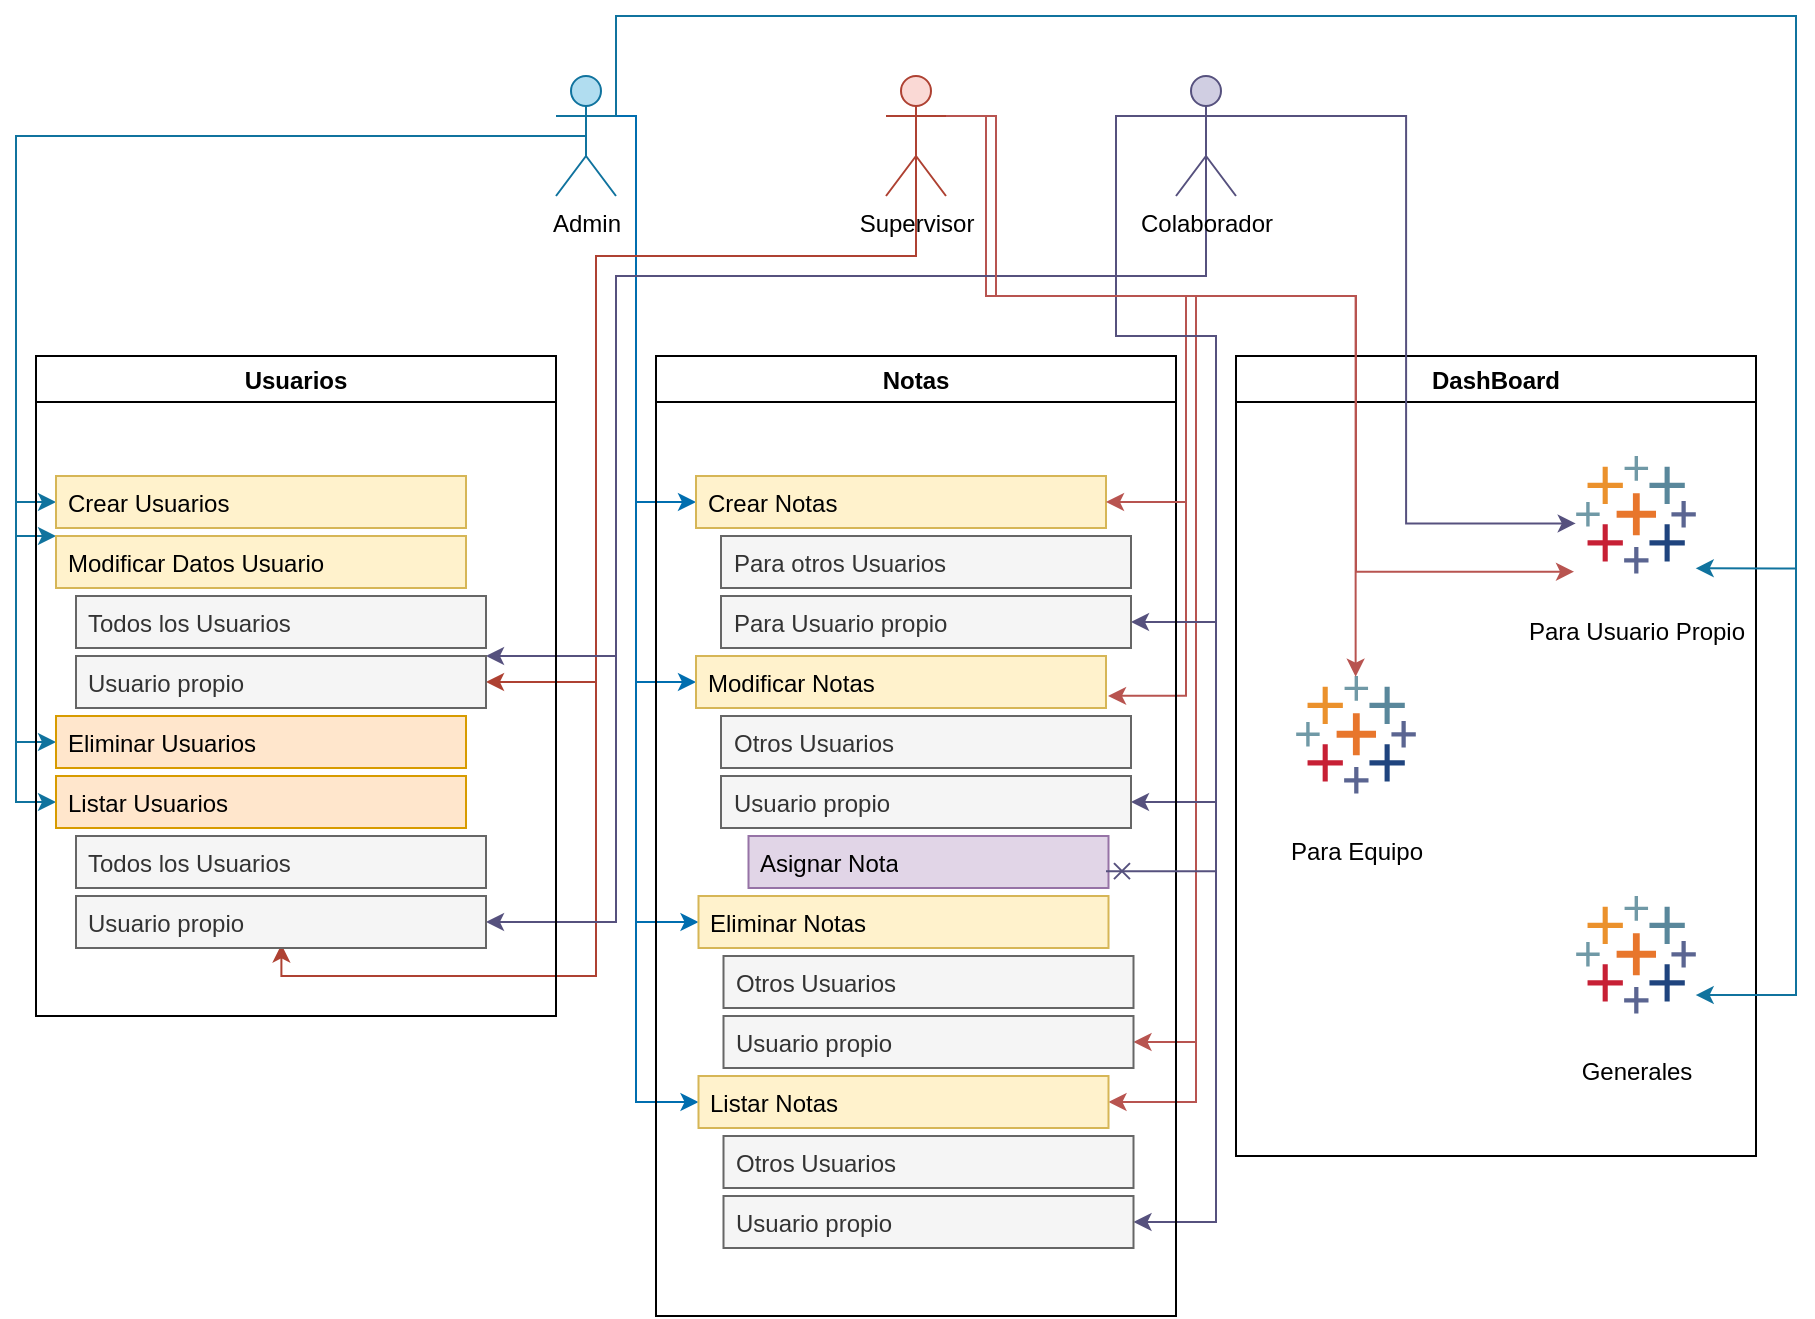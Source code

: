 <mxfile version="24.4.14" type="github">
  <diagram name="Página-1" id="HK_hRzkJzCr3H_7PqZH8">
    <mxGraphModel dx="1575" dy="972" grid="1" gridSize="10" guides="1" tooltips="1" connect="1" arrows="1" fold="1" page="1" pageScale="1" pageWidth="827" pageHeight="1169" math="0" shadow="0">
      <root>
        <mxCell id="0" />
        <mxCell id="1" parent="0" />
        <mxCell id="8RdS8d504PIiQYttvpsd-12" style="edgeStyle=orthogonalEdgeStyle;rounded=0;orthogonalLoop=1;jettySize=auto;html=1;exitX=0.5;exitY=0.5;exitDx=0;exitDy=0;exitPerimeter=0;entryX=0;entryY=0.5;entryDx=0;entryDy=0;fillColor=#b1ddf0;strokeColor=#10739e;" parent="1" source="8RdS8d504PIiQYttvpsd-1" target="8RdS8d504PIiQYttvpsd-8" edge="1">
          <mxGeometry relative="1" as="geometry">
            <Array as="points">
              <mxPoint x="30" y="70" />
              <mxPoint x="30" y="253" />
            </Array>
          </mxGeometry>
        </mxCell>
        <mxCell id="8RdS8d504PIiQYttvpsd-13" style="edgeStyle=orthogonalEdgeStyle;rounded=0;orthogonalLoop=1;jettySize=auto;html=1;exitX=0.5;exitY=0.5;exitDx=0;exitDy=0;exitPerimeter=0;fillColor=#b1ddf0;strokeColor=#10739e;" parent="1" source="8RdS8d504PIiQYttvpsd-1" target="8RdS8d504PIiQYttvpsd-9" edge="1">
          <mxGeometry relative="1" as="geometry">
            <Array as="points">
              <mxPoint x="30" y="70" />
              <mxPoint x="30" y="270" />
            </Array>
          </mxGeometry>
        </mxCell>
        <mxCell id="8RdS8d504PIiQYttvpsd-14" style="edgeStyle=orthogonalEdgeStyle;rounded=0;orthogonalLoop=1;jettySize=auto;html=1;exitX=0.5;exitY=0.5;exitDx=0;exitDy=0;exitPerimeter=0;entryX=0;entryY=0.5;entryDx=0;entryDy=0;fillColor=#b1ddf0;strokeColor=#10739e;" parent="1" source="8RdS8d504PIiQYttvpsd-1" target="8RdS8d504PIiQYttvpsd-10" edge="1">
          <mxGeometry relative="1" as="geometry">
            <Array as="points">
              <mxPoint x="30" y="70" />
              <mxPoint x="30" y="373" />
            </Array>
          </mxGeometry>
        </mxCell>
        <mxCell id="8RdS8d504PIiQYttvpsd-15" style="edgeStyle=orthogonalEdgeStyle;rounded=0;orthogonalLoop=1;jettySize=auto;html=1;exitX=0.5;exitY=0.5;exitDx=0;exitDy=0;exitPerimeter=0;fillColor=#b1ddf0;strokeColor=#10739e;entryX=0;entryY=0.5;entryDx=0;entryDy=0;" parent="1" source="8RdS8d504PIiQYttvpsd-1" target="8RdS8d504PIiQYttvpsd-11" edge="1">
          <mxGeometry relative="1" as="geometry">
            <Array as="points">
              <mxPoint x="30" y="70" />
              <mxPoint x="30" y="403" />
            </Array>
          </mxGeometry>
        </mxCell>
        <mxCell id="behr8fd_5uEWThHNxqmk-12" style="edgeStyle=orthogonalEdgeStyle;rounded=0;orthogonalLoop=1;jettySize=auto;html=1;exitX=1;exitY=0.333;exitDx=0;exitDy=0;exitPerimeter=0;entryX=0;entryY=0.5;entryDx=0;entryDy=0;fillColor=#1ba1e2;strokeColor=#006EAF;" edge="1" parent="1" source="8RdS8d504PIiQYttvpsd-1" target="8RdS8d504PIiQYttvpsd-29">
          <mxGeometry relative="1" as="geometry">
            <Array as="points">
              <mxPoint x="340" y="60" />
              <mxPoint x="340" y="253" />
            </Array>
          </mxGeometry>
        </mxCell>
        <mxCell id="behr8fd_5uEWThHNxqmk-13" style="edgeStyle=orthogonalEdgeStyle;rounded=0;orthogonalLoop=1;jettySize=auto;html=1;exitX=1;exitY=0.333;exitDx=0;exitDy=0;exitPerimeter=0;entryX=0;entryY=0.5;entryDx=0;entryDy=0;fillColor=#1ba1e2;strokeColor=#006EAF;" edge="1" parent="1" source="8RdS8d504PIiQYttvpsd-1" target="8RdS8d504PIiQYttvpsd-30">
          <mxGeometry relative="1" as="geometry">
            <Array as="points">
              <mxPoint x="340" y="60" />
              <mxPoint x="340" y="343" />
            </Array>
          </mxGeometry>
        </mxCell>
        <mxCell id="behr8fd_5uEWThHNxqmk-14" style="edgeStyle=orthogonalEdgeStyle;rounded=0;orthogonalLoop=1;jettySize=auto;html=1;exitX=1;exitY=0.333;exitDx=0;exitDy=0;exitPerimeter=0;entryX=0;entryY=0.5;entryDx=0;entryDy=0;fillColor=#1ba1e2;strokeColor=#006EAF;" edge="1" parent="1" source="8RdS8d504PIiQYttvpsd-1" target="behr8fd_5uEWThHNxqmk-5">
          <mxGeometry relative="1" as="geometry">
            <Array as="points">
              <mxPoint x="340" y="60" />
              <mxPoint x="340" y="463" />
            </Array>
          </mxGeometry>
        </mxCell>
        <mxCell id="behr8fd_5uEWThHNxqmk-17" style="edgeStyle=orthogonalEdgeStyle;rounded=0;orthogonalLoop=1;jettySize=auto;html=1;exitX=1;exitY=0.333;exitDx=0;exitDy=0;exitPerimeter=0;entryX=0;entryY=0.5;entryDx=0;entryDy=0;fillColor=#1ba1e2;strokeColor=#006EAF;" edge="1" parent="1" source="8RdS8d504PIiQYttvpsd-1" target="behr8fd_5uEWThHNxqmk-8">
          <mxGeometry relative="1" as="geometry">
            <Array as="points">
              <mxPoint x="340" y="60" />
              <mxPoint x="340" y="553" />
            </Array>
          </mxGeometry>
        </mxCell>
        <mxCell id="8RdS8d504PIiQYttvpsd-1" value="Admin" style="shape=umlActor;verticalLabelPosition=bottom;verticalAlign=top;html=1;outlineConnect=0;fillColor=#b1ddf0;strokeColor=#10739e;" parent="1" vertex="1">
          <mxGeometry x="300" y="40" width="30" height="60" as="geometry" />
        </mxCell>
        <mxCell id="8RdS8d504PIiQYttvpsd-20" style="edgeStyle=orthogonalEdgeStyle;rounded=0;orthogonalLoop=1;jettySize=auto;html=1;exitX=0.5;exitY=0.5;exitDx=0;exitDy=0;exitPerimeter=0;entryX=1;entryY=0.5;entryDx=0;entryDy=0;fillColor=#fad9d5;strokeColor=#ae4132;" parent="1" source="8RdS8d504PIiQYttvpsd-3" target="8RdS8d504PIiQYttvpsd-17" edge="1">
          <mxGeometry relative="1" as="geometry">
            <Array as="points">
              <mxPoint x="480" y="130" />
              <mxPoint x="320" y="130" />
              <mxPoint x="320" y="343" />
            </Array>
          </mxGeometry>
        </mxCell>
        <mxCell id="8RdS8d504PIiQYttvpsd-21" style="edgeStyle=orthogonalEdgeStyle;rounded=0;orthogonalLoop=1;jettySize=auto;html=1;exitX=0.5;exitY=0.5;exitDx=0;exitDy=0;exitPerimeter=0;fillColor=#fad9d5;strokeColor=#ae4132;entryX=0.501;entryY=0.931;entryDx=0;entryDy=0;entryPerimeter=0;" parent="1" source="8RdS8d504PIiQYttvpsd-3" target="8RdS8d504PIiQYttvpsd-19" edge="1">
          <mxGeometry relative="1" as="geometry">
            <Array as="points">
              <mxPoint x="480" y="130" />
              <mxPoint x="320" y="130" />
              <mxPoint x="320" y="490" />
              <mxPoint x="163" y="490" />
            </Array>
            <mxPoint x="160" y="480" as="targetPoint" />
          </mxGeometry>
        </mxCell>
        <mxCell id="behr8fd_5uEWThHNxqmk-19" style="edgeStyle=orthogonalEdgeStyle;rounded=0;orthogonalLoop=1;jettySize=auto;html=1;exitX=1;exitY=0.333;exitDx=0;exitDy=0;exitPerimeter=0;fillColor=#f8cecc;strokeColor=#b85450;entryX=1.005;entryY=0.767;entryDx=0;entryDy=0;entryPerimeter=0;" edge="1" parent="1" target="8RdS8d504PIiQYttvpsd-30">
          <mxGeometry relative="1" as="geometry">
            <mxPoint x="490" y="60" as="sourcePoint" />
            <mxPoint x="590" y="323" as="targetPoint" />
            <Array as="points">
              <mxPoint x="515" y="60" />
              <mxPoint x="515" y="150" />
              <mxPoint x="615" y="150" />
              <mxPoint x="615" y="350" />
            </Array>
          </mxGeometry>
        </mxCell>
        <mxCell id="behr8fd_5uEWThHNxqmk-23" style="edgeStyle=orthogonalEdgeStyle;rounded=0;orthogonalLoop=1;jettySize=auto;html=1;exitX=1;exitY=0.333;exitDx=0;exitDy=0;exitPerimeter=0;entryX=1;entryY=0.5;entryDx=0;entryDy=0;fillColor=#f8cecc;gradientColor=#ea6b66;strokeColor=#b85450;" edge="1" parent="1" source="8RdS8d504PIiQYttvpsd-3" target="behr8fd_5uEWThHNxqmk-7">
          <mxGeometry relative="1" as="geometry">
            <Array as="points">
              <mxPoint x="520" y="60" />
              <mxPoint x="520" y="150" />
              <mxPoint x="620" y="150" />
              <mxPoint x="620" y="523" />
            </Array>
          </mxGeometry>
        </mxCell>
        <mxCell id="behr8fd_5uEWThHNxqmk-24" style="edgeStyle=orthogonalEdgeStyle;rounded=0;orthogonalLoop=1;jettySize=auto;html=1;exitX=1;exitY=0.333;exitDx=0;exitDy=0;exitPerimeter=0;entryX=1;entryY=0.5;entryDx=0;entryDy=0;fillColor=#f8cecc;gradientColor=#ea6b66;strokeColor=#b85450;" edge="1" parent="1" source="8RdS8d504PIiQYttvpsd-3" target="behr8fd_5uEWThHNxqmk-8">
          <mxGeometry relative="1" as="geometry">
            <Array as="points">
              <mxPoint x="520" y="60" />
              <mxPoint x="520" y="150" />
              <mxPoint x="620" y="150" />
              <mxPoint x="620" y="553" />
            </Array>
          </mxGeometry>
        </mxCell>
        <mxCell id="8RdS8d504PIiQYttvpsd-3" value="Supervisor" style="shape=umlActor;verticalLabelPosition=bottom;verticalAlign=top;html=1;outlineConnect=0;fillColor=#fad9d5;strokeColor=#ae4132;" parent="1" vertex="1">
          <mxGeometry x="465" y="40" width="30" height="60" as="geometry" />
        </mxCell>
        <mxCell id="8RdS8d504PIiQYttvpsd-24" style="edgeStyle=orthogonalEdgeStyle;rounded=0;orthogonalLoop=1;jettySize=auto;html=1;exitX=0.5;exitY=0.5;exitDx=0;exitDy=0;exitPerimeter=0;fillColor=#d0cee2;strokeColor=#56517e;" parent="1" source="8RdS8d504PIiQYttvpsd-4" target="8RdS8d504PIiQYttvpsd-17" edge="1">
          <mxGeometry relative="1" as="geometry">
            <Array as="points">
              <mxPoint x="625" y="140" />
              <mxPoint x="330" y="140" />
              <mxPoint x="330" y="330" />
            </Array>
          </mxGeometry>
        </mxCell>
        <mxCell id="8RdS8d504PIiQYttvpsd-25" style="edgeStyle=orthogonalEdgeStyle;rounded=0;orthogonalLoop=1;jettySize=auto;html=1;exitX=0.5;exitY=0.5;exitDx=0;exitDy=0;exitPerimeter=0;entryX=1;entryY=0.5;entryDx=0;entryDy=0;fillColor=#d0cee2;strokeColor=#56517e;" parent="1" source="8RdS8d504PIiQYttvpsd-4" target="8RdS8d504PIiQYttvpsd-19" edge="1">
          <mxGeometry relative="1" as="geometry">
            <Array as="points">
              <mxPoint x="625" y="140" />
              <mxPoint x="330" y="140" />
              <mxPoint x="330" y="463" />
            </Array>
          </mxGeometry>
        </mxCell>
        <mxCell id="behr8fd_5uEWThHNxqmk-25" style="edgeStyle=orthogonalEdgeStyle;rounded=0;orthogonalLoop=1;jettySize=auto;html=1;exitX=0;exitY=0.333;exitDx=0;exitDy=0;exitPerimeter=0;entryX=1;entryY=0.5;entryDx=0;entryDy=0;fillColor=#d0cee2;strokeColor=#56517e;" edge="1" parent="1" source="8RdS8d504PIiQYttvpsd-4" target="behr8fd_5uEWThHNxqmk-1">
          <mxGeometry relative="1" as="geometry">
            <Array as="points">
              <mxPoint x="580" y="60" />
              <mxPoint x="580" y="170" />
              <mxPoint x="630" y="170" />
              <mxPoint x="630" y="313" />
            </Array>
          </mxGeometry>
        </mxCell>
        <mxCell id="behr8fd_5uEWThHNxqmk-26" style="edgeStyle=orthogonalEdgeStyle;rounded=0;orthogonalLoop=1;jettySize=auto;html=1;exitX=0;exitY=0.333;exitDx=0;exitDy=0;exitPerimeter=0;entryX=1;entryY=0.5;entryDx=0;entryDy=0;fillColor=#d0cee2;strokeColor=#56517e;" edge="1" parent="1" source="8RdS8d504PIiQYttvpsd-4" target="behr8fd_5uEWThHNxqmk-3">
          <mxGeometry relative="1" as="geometry">
            <Array as="points">
              <mxPoint x="580" y="60" />
              <mxPoint x="580" y="170" />
              <mxPoint x="630" y="170" />
              <mxPoint x="630" y="403" />
            </Array>
          </mxGeometry>
        </mxCell>
        <mxCell id="behr8fd_5uEWThHNxqmk-28" style="edgeStyle=orthogonalEdgeStyle;rounded=0;orthogonalLoop=1;jettySize=auto;html=1;exitX=0;exitY=0.333;exitDx=0;exitDy=0;exitPerimeter=0;entryX=1;entryY=0.5;entryDx=0;entryDy=0;fillColor=#d0cee2;strokeColor=#56517e;" edge="1" parent="1" source="8RdS8d504PIiQYttvpsd-4" target="behr8fd_5uEWThHNxqmk-9">
          <mxGeometry relative="1" as="geometry">
            <Array as="points">
              <mxPoint x="580" y="60" />
              <mxPoint x="580" y="170" />
              <mxPoint x="630" y="170" />
              <mxPoint x="630" y="613" />
            </Array>
          </mxGeometry>
        </mxCell>
        <mxCell id="8RdS8d504PIiQYttvpsd-4" value="Colaborador" style="shape=umlActor;verticalLabelPosition=bottom;verticalAlign=top;html=1;outlineConnect=0;fillColor=#d0cee2;strokeColor=#56517e;" parent="1" vertex="1">
          <mxGeometry x="610" y="40" width="30" height="60" as="geometry" />
        </mxCell>
        <mxCell id="8RdS8d504PIiQYttvpsd-5" value="Usuarios" style="swimlane;" parent="1" vertex="1">
          <mxGeometry x="40" y="180" width="260" height="330" as="geometry" />
        </mxCell>
        <mxCell id="8RdS8d504PIiQYttvpsd-8" value="Crear Usuarios" style="text;strokeColor=#d6b656;fillColor=#fff2cc;align=left;verticalAlign=top;spacingLeft=4;spacingRight=4;overflow=hidden;rotatable=0;points=[[0,0.5],[1,0.5]];portConstraint=eastwest;whiteSpace=wrap;html=1;" parent="8RdS8d504PIiQYttvpsd-5" vertex="1">
          <mxGeometry x="10" y="60" width="205" height="26" as="geometry" />
        </mxCell>
        <mxCell id="8RdS8d504PIiQYttvpsd-9" value="Modificar Datos Usuario" style="text;align=left;verticalAlign=top;spacingLeft=4;spacingRight=4;overflow=hidden;rotatable=0;points=[[0,0.5],[1,0.5]];portConstraint=eastwest;whiteSpace=wrap;html=1;fillColor=#fff2cc;strokeColor=#d6b656;" parent="8RdS8d504PIiQYttvpsd-5" vertex="1">
          <mxGeometry x="10" y="90" width="205" height="26" as="geometry" />
        </mxCell>
        <mxCell id="8RdS8d504PIiQYttvpsd-10" value="Eliminar Usuarios" style="text;strokeColor=#d79b00;fillColor=#ffe6cc;align=left;verticalAlign=top;spacingLeft=4;spacingRight=4;overflow=hidden;rotatable=0;points=[[0,0.5],[1,0.5]];portConstraint=eastwest;whiteSpace=wrap;html=1;" parent="8RdS8d504PIiQYttvpsd-5" vertex="1">
          <mxGeometry x="10" y="180" width="205" height="26" as="geometry" />
        </mxCell>
        <mxCell id="8RdS8d504PIiQYttvpsd-11" value="Listar Usuarios" style="text;strokeColor=#d79b00;fillColor=#ffe6cc;align=left;verticalAlign=top;spacingLeft=4;spacingRight=4;overflow=hidden;rotatable=0;points=[[0,0.5],[1,0.5]];portConstraint=eastwest;whiteSpace=wrap;html=1;" parent="8RdS8d504PIiQYttvpsd-5" vertex="1">
          <mxGeometry x="10" y="210" width="205" height="26" as="geometry" />
        </mxCell>
        <mxCell id="8RdS8d504PIiQYttvpsd-16" value="Todos los Usuarios" style="text;strokeColor=#666666;fillColor=#f5f5f5;align=left;verticalAlign=top;spacingLeft=4;spacingRight=4;overflow=hidden;rotatable=0;points=[[0,0.5],[1,0.5]];portConstraint=eastwest;whiteSpace=wrap;html=1;fontColor=#333333;" parent="8RdS8d504PIiQYttvpsd-5" vertex="1">
          <mxGeometry x="20" y="120" width="205" height="26" as="geometry" />
        </mxCell>
        <mxCell id="8RdS8d504PIiQYttvpsd-17" value="Usuario propio" style="text;strokeColor=#666666;fillColor=#f5f5f5;align=left;verticalAlign=top;spacingLeft=4;spacingRight=4;overflow=hidden;rotatable=0;points=[[0,0.5],[1,0.5]];portConstraint=eastwest;whiteSpace=wrap;html=1;fontColor=#333333;" parent="8RdS8d504PIiQYttvpsd-5" vertex="1">
          <mxGeometry x="20" y="150" width="205" height="26" as="geometry" />
        </mxCell>
        <mxCell id="8RdS8d504PIiQYttvpsd-18" value="Todos los Usuarios" style="text;strokeColor=#666666;fillColor=#f5f5f5;align=left;verticalAlign=top;spacingLeft=4;spacingRight=4;overflow=hidden;rotatable=0;points=[[0,0.5],[1,0.5]];portConstraint=eastwest;whiteSpace=wrap;html=1;fontColor=#333333;" parent="8RdS8d504PIiQYttvpsd-5" vertex="1">
          <mxGeometry x="20" y="240" width="205" height="26" as="geometry" />
        </mxCell>
        <mxCell id="8RdS8d504PIiQYttvpsd-19" value="Usuario propio" style="text;strokeColor=#666666;fillColor=#f5f5f5;align=left;verticalAlign=top;spacingLeft=4;spacingRight=4;overflow=hidden;rotatable=0;points=[[0,0.5],[1,0.5]];portConstraint=eastwest;whiteSpace=wrap;html=1;fontColor=#333333;" parent="8RdS8d504PIiQYttvpsd-5" vertex="1">
          <mxGeometry x="20" y="270" width="205" height="26" as="geometry" />
        </mxCell>
        <mxCell id="8RdS8d504PIiQYttvpsd-6" value="Notas" style="swimlane;" parent="1" vertex="1">
          <mxGeometry x="350" y="180" width="260" height="480" as="geometry">
            <mxRectangle x="350" y="160" width="70" height="30" as="alternateBounds" />
          </mxGeometry>
        </mxCell>
        <mxCell id="8RdS8d504PIiQYttvpsd-29" value="Crear Notas" style="text;strokeColor=#d6b656;fillColor=#fff2cc;align=left;verticalAlign=top;spacingLeft=4;spacingRight=4;overflow=hidden;rotatable=0;points=[[0,0.5],[1,0.5]];portConstraint=eastwest;whiteSpace=wrap;html=1;" parent="8RdS8d504PIiQYttvpsd-6" vertex="1">
          <mxGeometry x="20" y="60" width="205" height="26" as="geometry" />
        </mxCell>
        <mxCell id="8RdS8d504PIiQYttvpsd-30" value="Modificar Notas" style="text;strokeColor=#d6b656;fillColor=#fff2cc;align=left;verticalAlign=top;spacingLeft=4;spacingRight=4;overflow=hidden;rotatable=0;points=[[0,0.5],[1,0.5]];portConstraint=eastwest;whiteSpace=wrap;html=1;" parent="8RdS8d504PIiQYttvpsd-6" vertex="1">
          <mxGeometry x="20" y="150" width="205" height="26" as="geometry" />
        </mxCell>
        <mxCell id="8RdS8d504PIiQYttvpsd-31" value="Para otros Usuarios" style="text;strokeColor=#666666;fillColor=#f5f5f5;align=left;verticalAlign=top;spacingLeft=4;spacingRight=4;overflow=hidden;rotatable=0;points=[[0,0.5],[1,0.5]];portConstraint=eastwest;whiteSpace=wrap;html=1;fontColor=#333333;" parent="8RdS8d504PIiQYttvpsd-6" vertex="1">
          <mxGeometry x="32.5" y="90" width="205" height="26" as="geometry" />
        </mxCell>
        <mxCell id="behr8fd_5uEWThHNxqmk-1" value="Para Usuario propio" style="text;strokeColor=#666666;fillColor=#f5f5f5;align=left;verticalAlign=top;spacingLeft=4;spacingRight=4;overflow=hidden;rotatable=0;points=[[0,0.5],[1,0.5]];portConstraint=eastwest;whiteSpace=wrap;html=1;fontColor=#333333;" vertex="1" parent="8RdS8d504PIiQYttvpsd-6">
          <mxGeometry x="32.5" y="120" width="205" height="26" as="geometry" />
        </mxCell>
        <mxCell id="behr8fd_5uEWThHNxqmk-2" value="Otros Usuarios" style="text;strokeColor=#666666;fillColor=#f5f5f5;align=left;verticalAlign=top;spacingLeft=4;spacingRight=4;overflow=hidden;rotatable=0;points=[[0,0.5],[1,0.5]];portConstraint=eastwest;whiteSpace=wrap;html=1;fontColor=#333333;" vertex="1" parent="8RdS8d504PIiQYttvpsd-6">
          <mxGeometry x="32.5" y="180" width="205" height="26" as="geometry" />
        </mxCell>
        <mxCell id="behr8fd_5uEWThHNxqmk-3" value="Usuario propio" style="text;strokeColor=#666666;fillColor=#f5f5f5;align=left;verticalAlign=top;spacingLeft=4;spacingRight=4;overflow=hidden;rotatable=0;points=[[0,0.5],[1,0.5]];portConstraint=eastwest;whiteSpace=wrap;html=1;fontColor=#333333;" vertex="1" parent="8RdS8d504PIiQYttvpsd-6">
          <mxGeometry x="32.5" y="210" width="205" height="26" as="geometry" />
        </mxCell>
        <mxCell id="behr8fd_5uEWThHNxqmk-5" value="Eliminar Notas" style="text;strokeColor=#d6b656;fillColor=#fff2cc;align=left;verticalAlign=top;spacingLeft=4;spacingRight=4;overflow=hidden;rotatable=0;points=[[0,0.5],[1,0.5]];portConstraint=eastwest;whiteSpace=wrap;html=1;" vertex="1" parent="8RdS8d504PIiQYttvpsd-6">
          <mxGeometry x="21.25" y="270" width="205" height="26" as="geometry" />
        </mxCell>
        <mxCell id="behr8fd_5uEWThHNxqmk-6" value="Otros Usuarios" style="text;strokeColor=#666666;fillColor=#f5f5f5;align=left;verticalAlign=top;spacingLeft=4;spacingRight=4;overflow=hidden;rotatable=0;points=[[0,0.5],[1,0.5]];portConstraint=eastwest;whiteSpace=wrap;html=1;fontColor=#333333;" vertex="1" parent="8RdS8d504PIiQYttvpsd-6">
          <mxGeometry x="33.75" y="300" width="205" height="26" as="geometry" />
        </mxCell>
        <mxCell id="behr8fd_5uEWThHNxqmk-7" value="Usuario propio" style="text;strokeColor=#666666;fillColor=#f5f5f5;align=left;verticalAlign=top;spacingLeft=4;spacingRight=4;overflow=hidden;rotatable=0;points=[[0,0.5],[1,0.5]];portConstraint=eastwest;whiteSpace=wrap;html=1;fontColor=#333333;" vertex="1" parent="8RdS8d504PIiQYttvpsd-6">
          <mxGeometry x="33.75" y="330" width="205" height="26" as="geometry" />
        </mxCell>
        <mxCell id="behr8fd_5uEWThHNxqmk-8" value="Listar Notas" style="text;strokeColor=#d6b656;fillColor=#fff2cc;align=left;verticalAlign=top;spacingLeft=4;spacingRight=4;overflow=hidden;rotatable=0;points=[[0,0.5],[1,0.5]];portConstraint=eastwest;whiteSpace=wrap;html=1;" vertex="1" parent="8RdS8d504PIiQYttvpsd-6">
          <mxGeometry x="21.25" y="360" width="205" height="26" as="geometry" />
        </mxCell>
        <mxCell id="behr8fd_5uEWThHNxqmk-9" value="Usuario propio" style="text;strokeColor=#666666;fillColor=#f5f5f5;align=left;verticalAlign=top;spacingLeft=4;spacingRight=4;overflow=hidden;rotatable=0;points=[[0,0.5],[1,0.5]];portConstraint=eastwest;whiteSpace=wrap;html=1;fontColor=#333333;" vertex="1" parent="8RdS8d504PIiQYttvpsd-6">
          <mxGeometry x="33.75" y="420" width="205" height="26" as="geometry" />
        </mxCell>
        <mxCell id="behr8fd_5uEWThHNxqmk-10" value="Otros Usuarios" style="text;strokeColor=#666666;fillColor=#f5f5f5;align=left;verticalAlign=top;spacingLeft=4;spacingRight=4;overflow=hidden;rotatable=0;points=[[0,0.5],[1,0.5]];portConstraint=eastwest;whiteSpace=wrap;html=1;fontColor=#333333;" vertex="1" parent="8RdS8d504PIiQYttvpsd-6">
          <mxGeometry x="33.75" y="390" width="205" height="26" as="geometry" />
        </mxCell>
        <mxCell id="behr8fd_5uEWThHNxqmk-11" value="Asignar Nota" style="text;strokeColor=#9673a6;fillColor=#e1d5e7;align=left;verticalAlign=top;spacingLeft=4;spacingRight=4;overflow=hidden;rotatable=0;points=[[0,0.5],[1,0.5]];portConstraint=eastwest;whiteSpace=wrap;html=1;" vertex="1" parent="8RdS8d504PIiQYttvpsd-6">
          <mxGeometry x="46.25" y="240" width="180" height="26" as="geometry" />
        </mxCell>
        <mxCell id="8RdS8d504PIiQYttvpsd-7" value="DashBoard" style="swimlane;" parent="1" vertex="1">
          <mxGeometry x="640" y="180" width="260" height="400" as="geometry" />
        </mxCell>
        <mxCell id="behr8fd_5uEWThHNxqmk-29" value="Para Usuario Propio" style="verticalLabelPosition=bottom;aspect=fixed;html=1;shape=mxgraph.salesforce.analytics;" vertex="1" parent="8RdS8d504PIiQYttvpsd-7">
          <mxGeometry x="170" y="50.0" width="60" height="58.8" as="geometry" />
        </mxCell>
        <mxCell id="behr8fd_5uEWThHNxqmk-30" value="Para Equipo" style="verticalLabelPosition=bottom;aspect=fixed;html=1;shape=mxgraph.salesforce.analytics;" vertex="1" parent="8RdS8d504PIiQYttvpsd-7">
          <mxGeometry x="30" y="160.0" width="60" height="58.8" as="geometry" />
        </mxCell>
        <mxCell id="behr8fd_5uEWThHNxqmk-32" value="Generales" style="verticalLabelPosition=bottom;aspect=fixed;html=1;shape=mxgraph.salesforce.analytics;" vertex="1" parent="8RdS8d504PIiQYttvpsd-7">
          <mxGeometry x="170" y="270" width="60" height="58.8" as="geometry" />
        </mxCell>
        <mxCell id="behr8fd_5uEWThHNxqmk-18" style="edgeStyle=orthogonalEdgeStyle;rounded=0;orthogonalLoop=1;jettySize=auto;html=1;exitX=1;exitY=0.333;exitDx=0;exitDy=0;exitPerimeter=0;fillColor=#f8cecc;strokeColor=#b85450;entryX=1;entryY=0.5;entryDx=0;entryDy=0;" edge="1" parent="1" target="8RdS8d504PIiQYttvpsd-29">
          <mxGeometry relative="1" as="geometry">
            <mxPoint x="500" y="60" as="sourcePoint" />
            <mxPoint x="580" y="253" as="targetPoint" />
            <Array as="points">
              <mxPoint x="520" y="60" />
              <mxPoint x="520" y="150" />
              <mxPoint x="615" y="150" />
              <mxPoint x="615" y="253" />
            </Array>
          </mxGeometry>
        </mxCell>
        <mxCell id="behr8fd_5uEWThHNxqmk-27" style="edgeStyle=orthogonalEdgeStyle;rounded=0;orthogonalLoop=1;jettySize=auto;html=1;exitX=0;exitY=0.333;exitDx=0;exitDy=0;exitPerimeter=0;entryX=0.993;entryY=0.676;entryDx=0;entryDy=0;entryPerimeter=0;endArrow=cross;endFill=0;fillColor=#d0cee2;strokeColor=#56517e;" edge="1" parent="1" source="8RdS8d504PIiQYttvpsd-4" target="behr8fd_5uEWThHNxqmk-11">
          <mxGeometry relative="1" as="geometry">
            <Array as="points">
              <mxPoint x="580" y="60" />
              <mxPoint x="580" y="170" />
              <mxPoint x="630" y="170" />
              <mxPoint x="630" y="438" />
            </Array>
          </mxGeometry>
        </mxCell>
        <mxCell id="behr8fd_5uEWThHNxqmk-34" style="edgeStyle=orthogonalEdgeStyle;rounded=0;orthogonalLoop=1;jettySize=auto;html=1;exitX=1;exitY=0.333;exitDx=0;exitDy=0;exitPerimeter=0;entryX=-0.004;entryY=0.573;entryDx=0;entryDy=0;entryPerimeter=0;fillColor=#d0cee2;strokeColor=#56517e;" edge="1" parent="1" source="8RdS8d504PIiQYttvpsd-4" target="behr8fd_5uEWThHNxqmk-29">
          <mxGeometry relative="1" as="geometry" />
        </mxCell>
        <mxCell id="behr8fd_5uEWThHNxqmk-36" style="edgeStyle=orthogonalEdgeStyle;rounded=0;orthogonalLoop=1;jettySize=auto;html=1;exitX=1;exitY=0.333;exitDx=0;exitDy=0;exitPerimeter=0;entryX=-0.018;entryY=0.984;entryDx=0;entryDy=0;entryPerimeter=0;fillColor=#f8cecc;gradientColor=#ea6b66;strokeColor=#b85450;" edge="1" parent="1" source="8RdS8d504PIiQYttvpsd-3" target="behr8fd_5uEWThHNxqmk-29">
          <mxGeometry relative="1" as="geometry">
            <Array as="points">
              <mxPoint x="520" y="60" />
              <mxPoint x="520" y="150" />
              <mxPoint x="700" y="150" />
              <mxPoint x="700" y="288" />
            </Array>
          </mxGeometry>
        </mxCell>
        <mxCell id="behr8fd_5uEWThHNxqmk-37" style="edgeStyle=orthogonalEdgeStyle;rounded=0;orthogonalLoop=1;jettySize=auto;html=1;exitX=1;exitY=0.333;exitDx=0;exitDy=0;exitPerimeter=0;entryX=0.497;entryY=0.006;entryDx=0;entryDy=0;entryPerimeter=0;fillColor=#f8cecc;gradientColor=#ea6b66;strokeColor=#b85450;" edge="1" parent="1" source="8RdS8d504PIiQYttvpsd-3" target="behr8fd_5uEWThHNxqmk-30">
          <mxGeometry relative="1" as="geometry">
            <Array as="points">
              <mxPoint x="520" y="60" />
              <mxPoint x="520" y="150" />
              <mxPoint x="700" y="150" />
            </Array>
          </mxGeometry>
        </mxCell>
        <mxCell id="behr8fd_5uEWThHNxqmk-38" style="edgeStyle=orthogonalEdgeStyle;rounded=0;orthogonalLoop=1;jettySize=auto;html=1;exitX=1;exitY=0.333;exitDx=0;exitDy=0;exitPerimeter=0;entryX=0.999;entryY=0.955;entryDx=0;entryDy=0;entryPerimeter=0;fillColor=#b1ddf0;strokeColor=#10739e;" edge="1" parent="1" source="8RdS8d504PIiQYttvpsd-1" target="behr8fd_5uEWThHNxqmk-29">
          <mxGeometry relative="1" as="geometry">
            <Array as="points">
              <mxPoint x="330" y="10" />
              <mxPoint x="920" y="10" />
              <mxPoint x="920" y="286" />
            </Array>
          </mxGeometry>
        </mxCell>
        <mxCell id="behr8fd_5uEWThHNxqmk-40" style="edgeStyle=orthogonalEdgeStyle;rounded=0;orthogonalLoop=1;jettySize=auto;html=1;exitX=1;exitY=0.333;exitDx=0;exitDy=0;exitPerimeter=0;entryX=0.999;entryY=0.842;entryDx=0;entryDy=0;entryPerimeter=0;fillColor=#b1ddf0;strokeColor=#10739e;" edge="1" parent="1" source="8RdS8d504PIiQYttvpsd-1" target="behr8fd_5uEWThHNxqmk-32">
          <mxGeometry relative="1" as="geometry">
            <Array as="points">
              <mxPoint x="330" y="10" />
              <mxPoint x="920" y="10" />
              <mxPoint x="920" y="500" />
            </Array>
          </mxGeometry>
        </mxCell>
      </root>
    </mxGraphModel>
  </diagram>
</mxfile>
